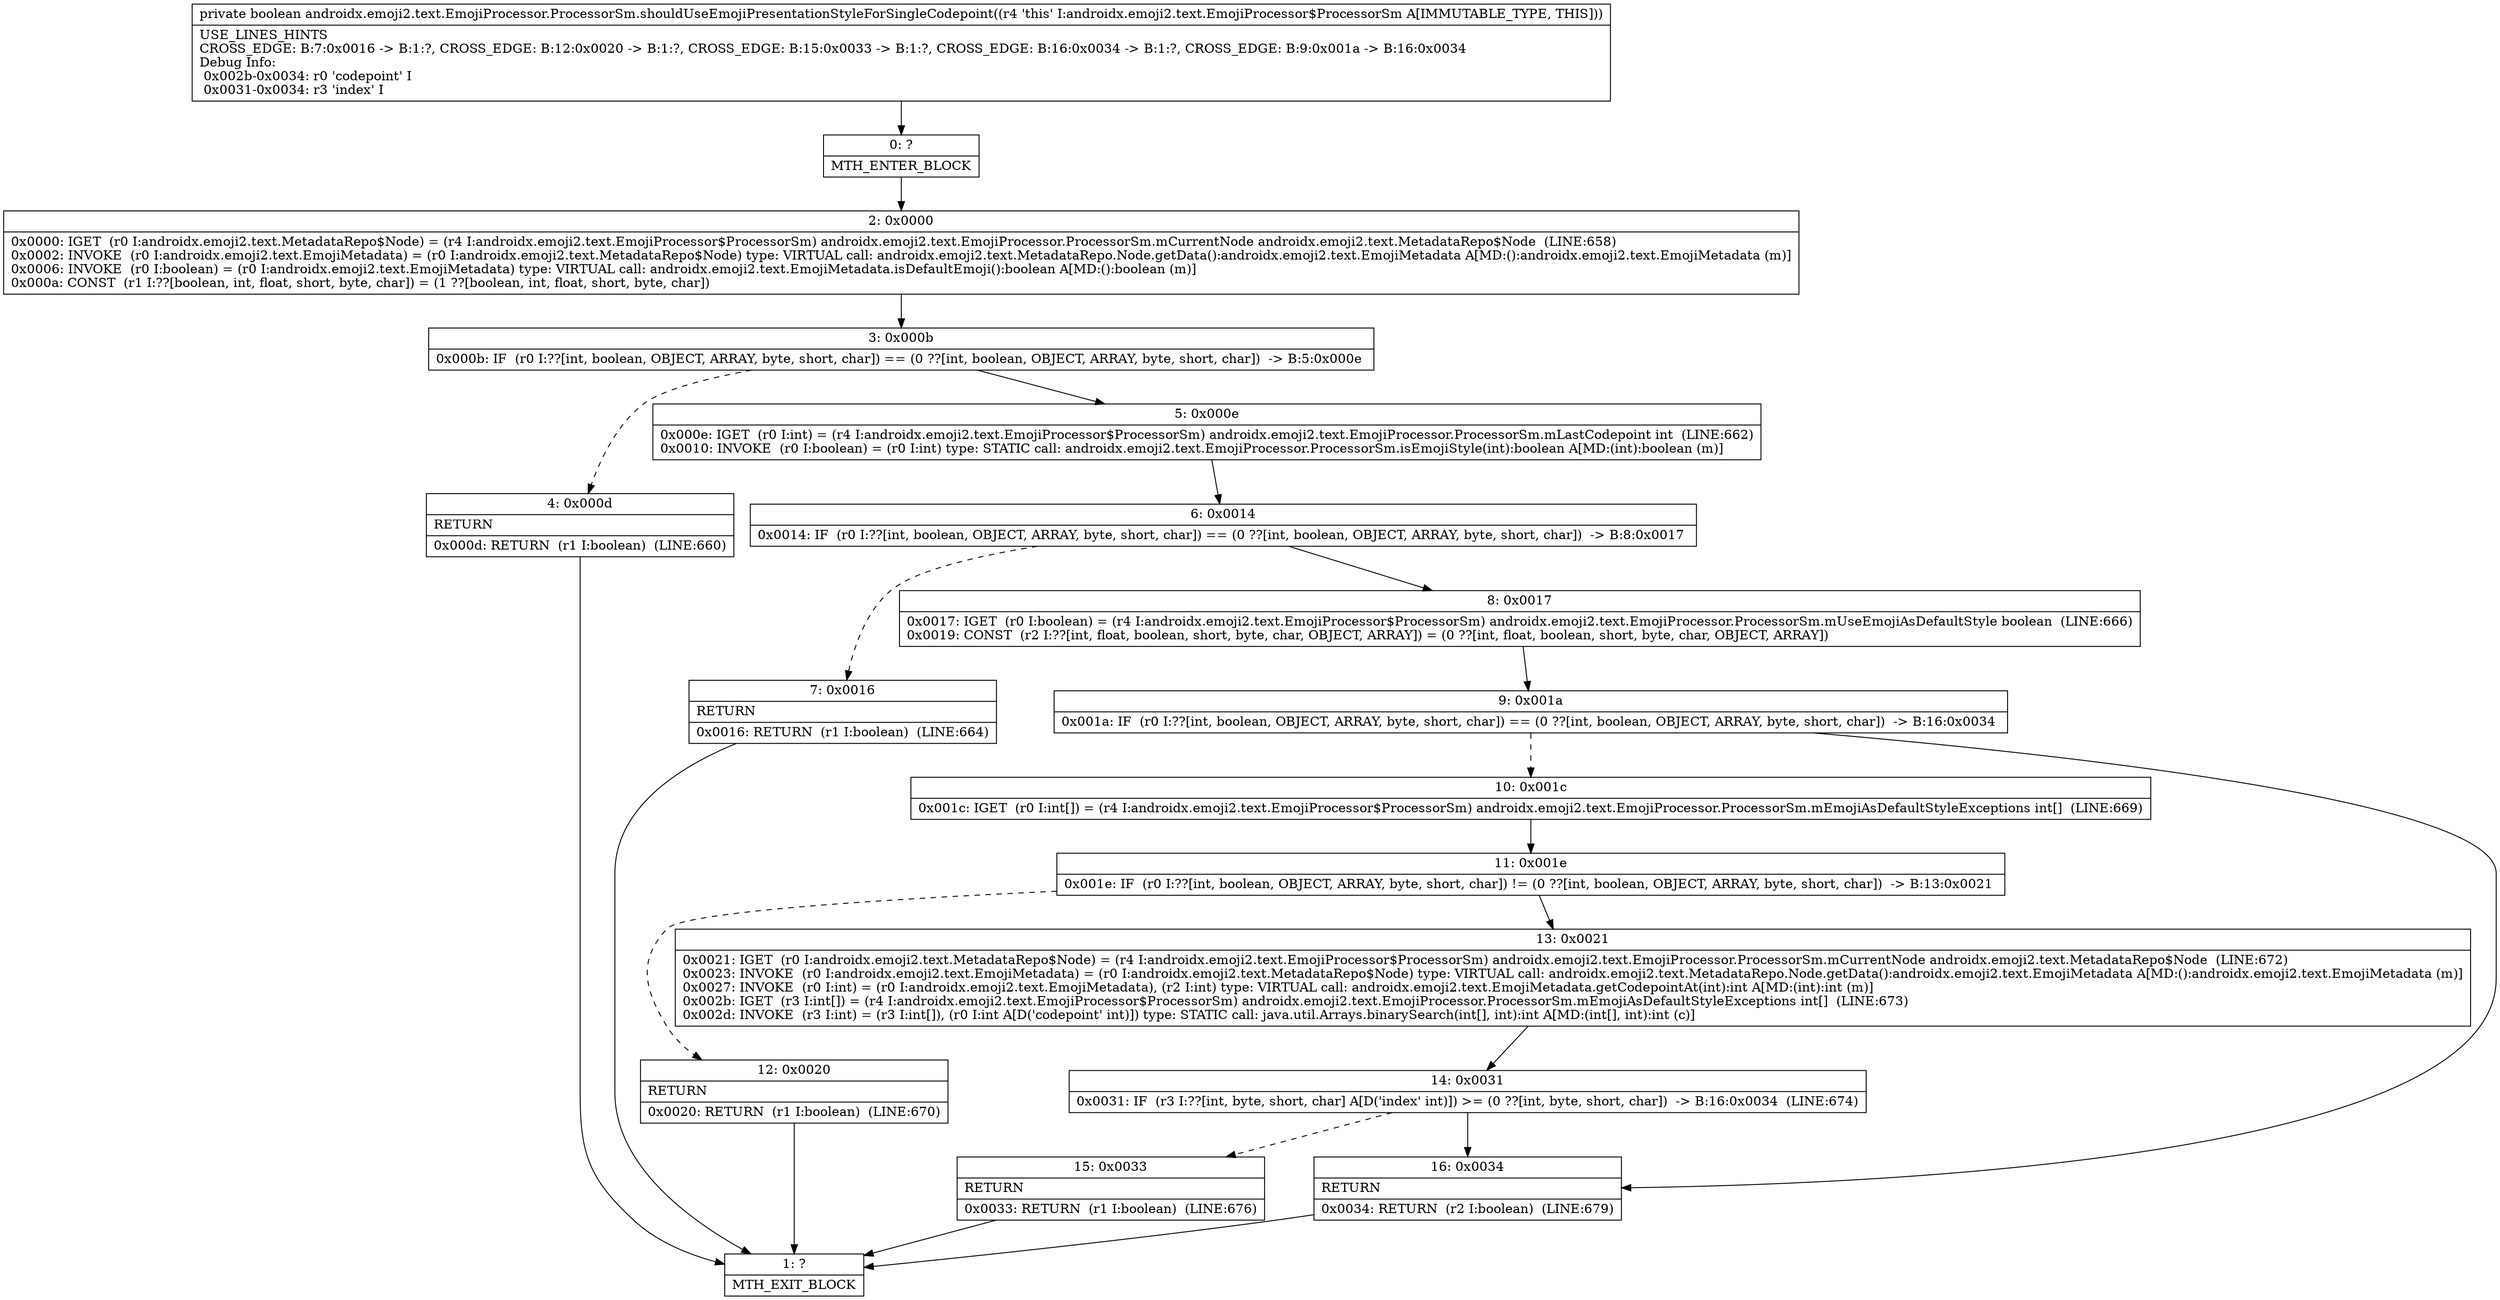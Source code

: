 digraph "CFG forandroidx.emoji2.text.EmojiProcessor.ProcessorSm.shouldUseEmojiPresentationStyleForSingleCodepoint()Z" {
Node_0 [shape=record,label="{0\:\ ?|MTH_ENTER_BLOCK\l}"];
Node_2 [shape=record,label="{2\:\ 0x0000|0x0000: IGET  (r0 I:androidx.emoji2.text.MetadataRepo$Node) = (r4 I:androidx.emoji2.text.EmojiProcessor$ProcessorSm) androidx.emoji2.text.EmojiProcessor.ProcessorSm.mCurrentNode androidx.emoji2.text.MetadataRepo$Node  (LINE:658)\l0x0002: INVOKE  (r0 I:androidx.emoji2.text.EmojiMetadata) = (r0 I:androidx.emoji2.text.MetadataRepo$Node) type: VIRTUAL call: androidx.emoji2.text.MetadataRepo.Node.getData():androidx.emoji2.text.EmojiMetadata A[MD:():androidx.emoji2.text.EmojiMetadata (m)]\l0x0006: INVOKE  (r0 I:boolean) = (r0 I:androidx.emoji2.text.EmojiMetadata) type: VIRTUAL call: androidx.emoji2.text.EmojiMetadata.isDefaultEmoji():boolean A[MD:():boolean (m)]\l0x000a: CONST  (r1 I:??[boolean, int, float, short, byte, char]) = (1 ??[boolean, int, float, short, byte, char]) \l}"];
Node_3 [shape=record,label="{3\:\ 0x000b|0x000b: IF  (r0 I:??[int, boolean, OBJECT, ARRAY, byte, short, char]) == (0 ??[int, boolean, OBJECT, ARRAY, byte, short, char])  \-\> B:5:0x000e \l}"];
Node_4 [shape=record,label="{4\:\ 0x000d|RETURN\l|0x000d: RETURN  (r1 I:boolean)  (LINE:660)\l}"];
Node_1 [shape=record,label="{1\:\ ?|MTH_EXIT_BLOCK\l}"];
Node_5 [shape=record,label="{5\:\ 0x000e|0x000e: IGET  (r0 I:int) = (r4 I:androidx.emoji2.text.EmojiProcessor$ProcessorSm) androidx.emoji2.text.EmojiProcessor.ProcessorSm.mLastCodepoint int  (LINE:662)\l0x0010: INVOKE  (r0 I:boolean) = (r0 I:int) type: STATIC call: androidx.emoji2.text.EmojiProcessor.ProcessorSm.isEmojiStyle(int):boolean A[MD:(int):boolean (m)]\l}"];
Node_6 [shape=record,label="{6\:\ 0x0014|0x0014: IF  (r0 I:??[int, boolean, OBJECT, ARRAY, byte, short, char]) == (0 ??[int, boolean, OBJECT, ARRAY, byte, short, char])  \-\> B:8:0x0017 \l}"];
Node_7 [shape=record,label="{7\:\ 0x0016|RETURN\l|0x0016: RETURN  (r1 I:boolean)  (LINE:664)\l}"];
Node_8 [shape=record,label="{8\:\ 0x0017|0x0017: IGET  (r0 I:boolean) = (r4 I:androidx.emoji2.text.EmojiProcessor$ProcessorSm) androidx.emoji2.text.EmojiProcessor.ProcessorSm.mUseEmojiAsDefaultStyle boolean  (LINE:666)\l0x0019: CONST  (r2 I:??[int, float, boolean, short, byte, char, OBJECT, ARRAY]) = (0 ??[int, float, boolean, short, byte, char, OBJECT, ARRAY]) \l}"];
Node_9 [shape=record,label="{9\:\ 0x001a|0x001a: IF  (r0 I:??[int, boolean, OBJECT, ARRAY, byte, short, char]) == (0 ??[int, boolean, OBJECT, ARRAY, byte, short, char])  \-\> B:16:0x0034 \l}"];
Node_10 [shape=record,label="{10\:\ 0x001c|0x001c: IGET  (r0 I:int[]) = (r4 I:androidx.emoji2.text.EmojiProcessor$ProcessorSm) androidx.emoji2.text.EmojiProcessor.ProcessorSm.mEmojiAsDefaultStyleExceptions int[]  (LINE:669)\l}"];
Node_11 [shape=record,label="{11\:\ 0x001e|0x001e: IF  (r0 I:??[int, boolean, OBJECT, ARRAY, byte, short, char]) != (0 ??[int, boolean, OBJECT, ARRAY, byte, short, char])  \-\> B:13:0x0021 \l}"];
Node_12 [shape=record,label="{12\:\ 0x0020|RETURN\l|0x0020: RETURN  (r1 I:boolean)  (LINE:670)\l}"];
Node_13 [shape=record,label="{13\:\ 0x0021|0x0021: IGET  (r0 I:androidx.emoji2.text.MetadataRepo$Node) = (r4 I:androidx.emoji2.text.EmojiProcessor$ProcessorSm) androidx.emoji2.text.EmojiProcessor.ProcessorSm.mCurrentNode androidx.emoji2.text.MetadataRepo$Node  (LINE:672)\l0x0023: INVOKE  (r0 I:androidx.emoji2.text.EmojiMetadata) = (r0 I:androidx.emoji2.text.MetadataRepo$Node) type: VIRTUAL call: androidx.emoji2.text.MetadataRepo.Node.getData():androidx.emoji2.text.EmojiMetadata A[MD:():androidx.emoji2.text.EmojiMetadata (m)]\l0x0027: INVOKE  (r0 I:int) = (r0 I:androidx.emoji2.text.EmojiMetadata), (r2 I:int) type: VIRTUAL call: androidx.emoji2.text.EmojiMetadata.getCodepointAt(int):int A[MD:(int):int (m)]\l0x002b: IGET  (r3 I:int[]) = (r4 I:androidx.emoji2.text.EmojiProcessor$ProcessorSm) androidx.emoji2.text.EmojiProcessor.ProcessorSm.mEmojiAsDefaultStyleExceptions int[]  (LINE:673)\l0x002d: INVOKE  (r3 I:int) = (r3 I:int[]), (r0 I:int A[D('codepoint' int)]) type: STATIC call: java.util.Arrays.binarySearch(int[], int):int A[MD:(int[], int):int (c)]\l}"];
Node_14 [shape=record,label="{14\:\ 0x0031|0x0031: IF  (r3 I:??[int, byte, short, char] A[D('index' int)]) \>= (0 ??[int, byte, short, char])  \-\> B:16:0x0034  (LINE:674)\l}"];
Node_15 [shape=record,label="{15\:\ 0x0033|RETURN\l|0x0033: RETURN  (r1 I:boolean)  (LINE:676)\l}"];
Node_16 [shape=record,label="{16\:\ 0x0034|RETURN\l|0x0034: RETURN  (r2 I:boolean)  (LINE:679)\l}"];
MethodNode[shape=record,label="{private boolean androidx.emoji2.text.EmojiProcessor.ProcessorSm.shouldUseEmojiPresentationStyleForSingleCodepoint((r4 'this' I:androidx.emoji2.text.EmojiProcessor$ProcessorSm A[IMMUTABLE_TYPE, THIS]))  | USE_LINES_HINTS\lCROSS_EDGE: B:7:0x0016 \-\> B:1:?, CROSS_EDGE: B:12:0x0020 \-\> B:1:?, CROSS_EDGE: B:15:0x0033 \-\> B:1:?, CROSS_EDGE: B:16:0x0034 \-\> B:1:?, CROSS_EDGE: B:9:0x001a \-\> B:16:0x0034\lDebug Info:\l  0x002b\-0x0034: r0 'codepoint' I\l  0x0031\-0x0034: r3 'index' I\l}"];
MethodNode -> Node_0;Node_0 -> Node_2;
Node_2 -> Node_3;
Node_3 -> Node_4[style=dashed];
Node_3 -> Node_5;
Node_4 -> Node_1;
Node_5 -> Node_6;
Node_6 -> Node_7[style=dashed];
Node_6 -> Node_8;
Node_7 -> Node_1;
Node_8 -> Node_9;
Node_9 -> Node_10[style=dashed];
Node_9 -> Node_16;
Node_10 -> Node_11;
Node_11 -> Node_12[style=dashed];
Node_11 -> Node_13;
Node_12 -> Node_1;
Node_13 -> Node_14;
Node_14 -> Node_15[style=dashed];
Node_14 -> Node_16;
Node_15 -> Node_1;
Node_16 -> Node_1;
}

